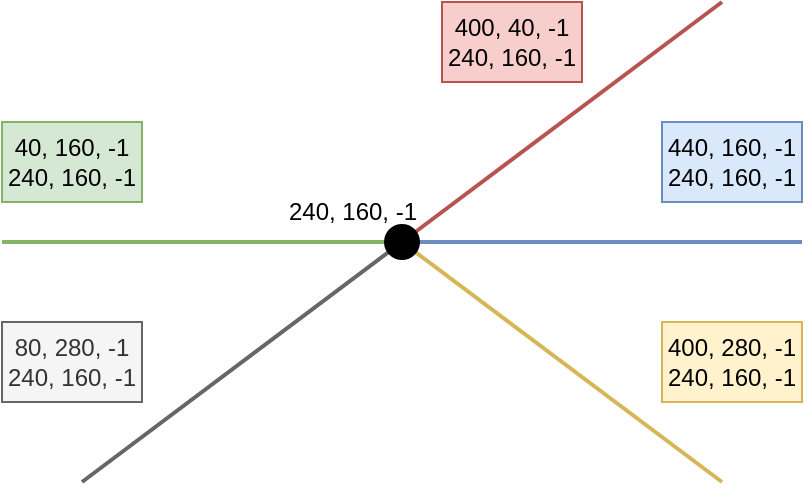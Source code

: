 <mxfile version="28.1.1">
  <diagram id="NMockz9_FpwNwmsn-lE-" name="Pagina-1">
    <mxGraphModel dx="815" dy="499" grid="1" gridSize="10" guides="1" tooltips="1" connect="1" arrows="1" fold="1" page="1" pageScale="1" pageWidth="827" pageHeight="1169" math="0" shadow="0">
      <root>
        <mxCell id="0" />
        <mxCell id="1" parent="0" />
        <mxCell id="oFoSdayaSi8xBcyhpt5Q-4" value="" style="endArrow=none;html=1;rounded=0;strokeWidth=2;fillColor=#f5f5f5;strokeColor=#666666;" edge="1" parent="1">
          <mxGeometry width="50" height="50" relative="1" as="geometry">
            <mxPoint x="80" y="280" as="sourcePoint" />
            <mxPoint x="240" y="160" as="targetPoint" />
          </mxGeometry>
        </mxCell>
        <mxCell id="4kiobXTuK21BZTr4ObSj-10" value="" style="endArrow=none;html=1;rounded=0;strokeWidth=2;fillColor=#f8cecc;strokeColor=#b85450;" parent="1" edge="1">
          <mxGeometry width="50" height="50" relative="1" as="geometry">
            <mxPoint x="240" y="160" as="sourcePoint" />
            <mxPoint x="400" y="40" as="targetPoint" />
          </mxGeometry>
        </mxCell>
        <mxCell id="4kiobXTuK21BZTr4ObSj-11" value="" style="endArrow=none;html=1;rounded=0;strokeWidth=2;fillColor=#d5e8d4;strokeColor=#82b366;" parent="1" edge="1">
          <mxGeometry width="50" height="50" relative="1" as="geometry">
            <mxPoint x="40" y="160" as="sourcePoint" />
            <mxPoint x="240" y="160" as="targetPoint" />
          </mxGeometry>
        </mxCell>
        <mxCell id="4kiobXTuK21BZTr4ObSj-12" value="" style="endArrow=none;html=1;rounded=0;strokeWidth=2;fillColor=#fff2cc;strokeColor=#d6b656;" parent="1" edge="1" source="4kiobXTuK21BZTr4ObSj-14">
          <mxGeometry width="50" height="50" relative="1" as="geometry">
            <mxPoint x="240" y="160" as="sourcePoint" />
            <mxPoint x="400" y="280" as="targetPoint" />
          </mxGeometry>
        </mxCell>
        <mxCell id="4kiobXTuK21BZTr4ObSj-13" value="" style="endArrow=none;html=1;rounded=0;strokeWidth=2;fillColor=#dae8fc;strokeColor=#6c8ebf;" parent="1" edge="1">
          <mxGeometry width="50" height="50" relative="1" as="geometry">
            <mxPoint x="240" y="160" as="sourcePoint" />
            <mxPoint x="440" y="160" as="targetPoint" />
          </mxGeometry>
        </mxCell>
        <mxCell id="oFoSdayaSi8xBcyhpt5Q-11" value="40, 160, -1&lt;div&gt;240, 160, -1&lt;/div&gt;" style="whiteSpace=wrap;html=1;fillColor=#d5e8d4;strokeColor=#82b366;" vertex="1" parent="1">
          <mxGeometry x="40" y="100" width="70" height="40" as="geometry" />
        </mxCell>
        <mxCell id="oFoSdayaSi8xBcyhpt5Q-12" value="" style="endArrow=none;html=1;rounded=0;strokeWidth=2;fillColor=#fff2cc;strokeColor=#d6b656;" edge="1" parent="1" target="4kiobXTuK21BZTr4ObSj-14">
          <mxGeometry width="50" height="50" relative="1" as="geometry">
            <mxPoint x="240" y="160" as="sourcePoint" />
            <mxPoint x="400" y="280" as="targetPoint" />
          </mxGeometry>
        </mxCell>
        <mxCell id="4kiobXTuK21BZTr4ObSj-14" value="" style="shape=waypoint;sketch=0;fillStyle=solid;size=6;pointerEvents=1;points=[];fillColor=none;resizable=0;rotatable=0;perimeter=centerPerimeter;snapToPoint=1;strokeWidth=7;" parent="1" vertex="1">
          <mxGeometry x="230" y="150" width="20" height="20" as="geometry" />
        </mxCell>
        <mxCell id="oFoSdayaSi8xBcyhpt5Q-13" value="80, 280, -1&lt;div&gt;240, 160, -1&lt;/div&gt;" style="whiteSpace=wrap;html=1;fillColor=#f5f5f5;strokeColor=#666666;fontColor=#333333;" vertex="1" parent="1">
          <mxGeometry x="40" y="200" width="70" height="40" as="geometry" />
        </mxCell>
        <mxCell id="oFoSdayaSi8xBcyhpt5Q-14" value="400, 40, -1&lt;div&gt;240, 160, -1&lt;/div&gt;" style="whiteSpace=wrap;html=1;fillColor=#f8cecc;strokeColor=#b85450;" vertex="1" parent="1">
          <mxGeometry x="260" y="40" width="70" height="40" as="geometry" />
        </mxCell>
        <mxCell id="oFoSdayaSi8xBcyhpt5Q-15" value="440, 160, -1&lt;div&gt;240, 160, -1&lt;/div&gt;" style="whiteSpace=wrap;html=1;fillColor=#dae8fc;strokeColor=#6c8ebf;" vertex="1" parent="1">
          <mxGeometry x="370" y="100" width="70" height="40" as="geometry" />
        </mxCell>
        <mxCell id="oFoSdayaSi8xBcyhpt5Q-16" value="400, 280, -1&lt;div&gt;240, 160, -1&lt;/div&gt;" style="whiteSpace=wrap;html=1;fillColor=#fff2cc;strokeColor=#d6b656;" vertex="1" parent="1">
          <mxGeometry x="370" y="200" width="70" height="40" as="geometry" />
        </mxCell>
        <mxCell id="oFoSdayaSi8xBcyhpt5Q-17" value="240, 160, -1" style="text;html=1;align=center;verticalAlign=middle;resizable=0;points=[];autosize=1;strokeColor=none;fillColor=none;" vertex="1" parent="1">
          <mxGeometry x="170" y="130" width="90" height="30" as="geometry" />
        </mxCell>
      </root>
    </mxGraphModel>
  </diagram>
</mxfile>
